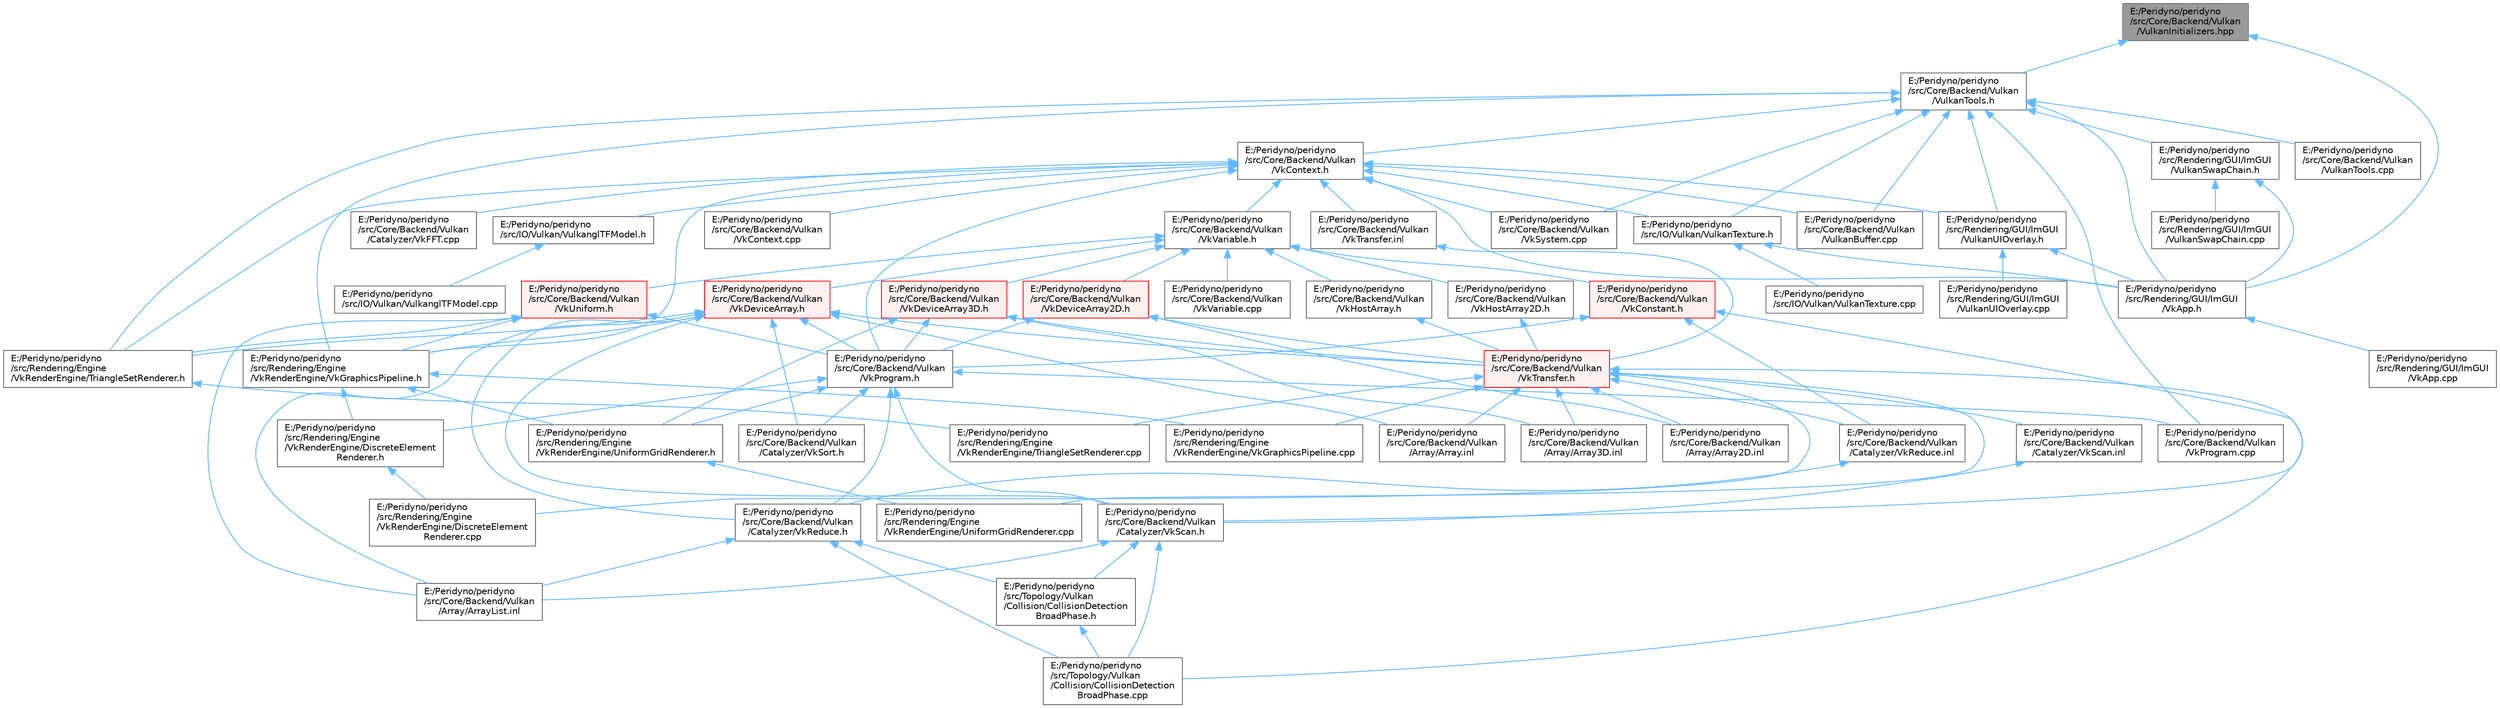 digraph "E:/Peridyno/peridyno/src/Core/Backend/Vulkan/VulkanInitializers.hpp"
{
 // LATEX_PDF_SIZE
  bgcolor="transparent";
  edge [fontname=Helvetica,fontsize=10,labelfontname=Helvetica,labelfontsize=10];
  node [fontname=Helvetica,fontsize=10,shape=box,height=0.2,width=0.4];
  Node1 [id="Node000001",label="E:/Peridyno/peridyno\l/src/Core/Backend/Vulkan\l/VulkanInitializers.hpp",height=0.2,width=0.4,color="gray40", fillcolor="grey60", style="filled", fontcolor="black",tooltip=" "];
  Node1 -> Node2 [id="edge1_Node000001_Node000002",dir="back",color="steelblue1",style="solid",tooltip=" "];
  Node2 [id="Node000002",label="E:/Peridyno/peridyno\l/src/Core/Backend/Vulkan\l/VulkanTools.h",height=0.2,width=0.4,color="grey40", fillcolor="white", style="filled",URL="$_vulkan_tools_8h.html",tooltip=" "];
  Node2 -> Node3 [id="edge2_Node000002_Node000003",dir="back",color="steelblue1",style="solid",tooltip=" "];
  Node3 [id="Node000003",label="E:/Peridyno/peridyno\l/src/Core/Backend/Vulkan\l/VkContext.h",height=0.2,width=0.4,color="grey40", fillcolor="white", style="filled",URL="$_vk_context_8h.html",tooltip=" "];
  Node3 -> Node4 [id="edge3_Node000003_Node000004",dir="back",color="steelblue1",style="solid",tooltip=" "];
  Node4 [id="Node000004",label="E:/Peridyno/peridyno\l/src/Core/Backend/Vulkan\l/Catalyzer/VkFFT.cpp",height=0.2,width=0.4,color="grey40", fillcolor="white", style="filled",URL="$_vk_f_f_t_8cpp.html",tooltip=" "];
  Node3 -> Node5 [id="edge4_Node000003_Node000005",dir="back",color="steelblue1",style="solid",tooltip=" "];
  Node5 [id="Node000005",label="E:/Peridyno/peridyno\l/src/Core/Backend/Vulkan\l/VkContext.cpp",height=0.2,width=0.4,color="grey40", fillcolor="white", style="filled",URL="$_vk_context_8cpp.html",tooltip=" "];
  Node3 -> Node6 [id="edge5_Node000003_Node000006",dir="back",color="steelblue1",style="solid",tooltip=" "];
  Node6 [id="Node000006",label="E:/Peridyno/peridyno\l/src/Core/Backend/Vulkan\l/VkProgram.h",height=0.2,width=0.4,color="grey40", fillcolor="white", style="filled",URL="$_vk_program_8h.html",tooltip=" "];
  Node6 -> Node7 [id="edge6_Node000006_Node000007",dir="back",color="steelblue1",style="solid",tooltip=" "];
  Node7 [id="Node000007",label="E:/Peridyno/peridyno\l/src/Core/Backend/Vulkan\l/Catalyzer/VkReduce.h",height=0.2,width=0.4,color="grey40", fillcolor="white", style="filled",URL="$_vk_reduce_8h.html",tooltip=" "];
  Node7 -> Node8 [id="edge7_Node000007_Node000008",dir="back",color="steelblue1",style="solid",tooltip=" "];
  Node8 [id="Node000008",label="E:/Peridyno/peridyno\l/src/Core/Backend/Vulkan\l/Array/ArrayList.inl",height=0.2,width=0.4,color="grey40", fillcolor="white", style="filled",URL="$_vulkan_2_array_2_array_list_8inl.html",tooltip=" "];
  Node7 -> Node9 [id="edge8_Node000007_Node000009",dir="back",color="steelblue1",style="solid",tooltip=" "];
  Node9 [id="Node000009",label="E:/Peridyno/peridyno\l/src/Topology/Vulkan\l/Collision/CollisionDetection\lBroadPhase.cpp",height=0.2,width=0.4,color="grey40", fillcolor="white", style="filled",URL="$_collision_detection_broad_phase_8cpp.html",tooltip=" "];
  Node7 -> Node10 [id="edge9_Node000007_Node000010",dir="back",color="steelblue1",style="solid",tooltip=" "];
  Node10 [id="Node000010",label="E:/Peridyno/peridyno\l/src/Topology/Vulkan\l/Collision/CollisionDetection\lBroadPhase.h",height=0.2,width=0.4,color="grey40", fillcolor="white", style="filled",URL="$_vulkan_2_collision_2_collision_detection_broad_phase_8h.html",tooltip=" "];
  Node10 -> Node9 [id="edge10_Node000010_Node000009",dir="back",color="steelblue1",style="solid",tooltip=" "];
  Node6 -> Node11 [id="edge11_Node000006_Node000011",dir="back",color="steelblue1",style="solid",tooltip=" "];
  Node11 [id="Node000011",label="E:/Peridyno/peridyno\l/src/Core/Backend/Vulkan\l/Catalyzer/VkScan.h",height=0.2,width=0.4,color="grey40", fillcolor="white", style="filled",URL="$_vk_scan_8h.html",tooltip=" "];
  Node11 -> Node8 [id="edge12_Node000011_Node000008",dir="back",color="steelblue1",style="solid",tooltip=" "];
  Node11 -> Node9 [id="edge13_Node000011_Node000009",dir="back",color="steelblue1",style="solid",tooltip=" "];
  Node11 -> Node10 [id="edge14_Node000011_Node000010",dir="back",color="steelblue1",style="solid",tooltip=" "];
  Node6 -> Node12 [id="edge15_Node000006_Node000012",dir="back",color="steelblue1",style="solid",tooltip=" "];
  Node12 [id="Node000012",label="E:/Peridyno/peridyno\l/src/Core/Backend/Vulkan\l/Catalyzer/VkSort.h",height=0.2,width=0.4,color="grey40", fillcolor="white", style="filled",URL="$_vk_sort_8h.html",tooltip=" "];
  Node6 -> Node13 [id="edge16_Node000006_Node000013",dir="back",color="steelblue1",style="solid",tooltip=" "];
  Node13 [id="Node000013",label="E:/Peridyno/peridyno\l/src/Core/Backend/Vulkan\l/VkProgram.cpp",height=0.2,width=0.4,color="grey40", fillcolor="white", style="filled",URL="$_vk_program_8cpp.html",tooltip=" "];
  Node6 -> Node14 [id="edge17_Node000006_Node000014",dir="back",color="steelblue1",style="solid",tooltip=" "];
  Node14 [id="Node000014",label="E:/Peridyno/peridyno\l/src/Rendering/Engine\l/VkRenderEngine/DiscreteElement\lRenderer.h",height=0.2,width=0.4,color="grey40", fillcolor="white", style="filled",URL="$_discrete_element_renderer_8h.html",tooltip=" "];
  Node14 -> Node15 [id="edge18_Node000014_Node000015",dir="back",color="steelblue1",style="solid",tooltip=" "];
  Node15 [id="Node000015",label="E:/Peridyno/peridyno\l/src/Rendering/Engine\l/VkRenderEngine/DiscreteElement\lRenderer.cpp",height=0.2,width=0.4,color="grey40", fillcolor="white", style="filled",URL="$_discrete_element_renderer_8cpp.html",tooltip=" "];
  Node6 -> Node16 [id="edge19_Node000006_Node000016",dir="back",color="steelblue1",style="solid",tooltip=" "];
  Node16 [id="Node000016",label="E:/Peridyno/peridyno\l/src/Rendering/Engine\l/VkRenderEngine/UniformGridRenderer.h",height=0.2,width=0.4,color="grey40", fillcolor="white", style="filled",URL="$_uniform_grid_renderer_8h.html",tooltip=" "];
  Node16 -> Node17 [id="edge20_Node000016_Node000017",dir="back",color="steelblue1",style="solid",tooltip=" "];
  Node17 [id="Node000017",label="E:/Peridyno/peridyno\l/src/Rendering/Engine\l/VkRenderEngine/UniformGridRenderer.cpp",height=0.2,width=0.4,color="grey40", fillcolor="white", style="filled",URL="$_uniform_grid_renderer_8cpp.html",tooltip=" "];
  Node3 -> Node18 [id="edge21_Node000003_Node000018",dir="back",color="steelblue1",style="solid",tooltip=" "];
  Node18 [id="Node000018",label="E:/Peridyno/peridyno\l/src/Core/Backend/Vulkan\l/VkSystem.cpp",height=0.2,width=0.4,color="grey40", fillcolor="white", style="filled",URL="$_vk_system_8cpp.html",tooltip=" "];
  Node3 -> Node19 [id="edge22_Node000003_Node000019",dir="back",color="steelblue1",style="solid",tooltip=" "];
  Node19 [id="Node000019",label="E:/Peridyno/peridyno\l/src/Core/Backend/Vulkan\l/VkTransfer.inl",height=0.2,width=0.4,color="grey40", fillcolor="white", style="filled",URL="$_vk_transfer_8inl.html",tooltip=" "];
  Node19 -> Node20 [id="edge23_Node000019_Node000020",dir="back",color="steelblue1",style="solid",tooltip=" "];
  Node20 [id="Node000020",label="E:/Peridyno/peridyno\l/src/Core/Backend/Vulkan\l/VkTransfer.h",height=0.2,width=0.4,color="red", fillcolor="#FFF0F0", style="filled",URL="$_vk_transfer_8h.html",tooltip=" "];
  Node20 -> Node21 [id="edge24_Node000020_Node000021",dir="back",color="steelblue1",style="solid",tooltip=" "];
  Node21 [id="Node000021",label="E:/Peridyno/peridyno\l/src/Core/Backend/Vulkan\l/Array/Array.inl",height=0.2,width=0.4,color="grey40", fillcolor="white", style="filled",URL="$_vulkan_2_array_2_array_8inl.html",tooltip=" "];
  Node20 -> Node22 [id="edge25_Node000020_Node000022",dir="back",color="steelblue1",style="solid",tooltip=" "];
  Node22 [id="Node000022",label="E:/Peridyno/peridyno\l/src/Core/Backend/Vulkan\l/Array/Array2D.inl",height=0.2,width=0.4,color="grey40", fillcolor="white", style="filled",URL="$_vulkan_2_array_2_array2_d_8inl.html",tooltip=" "];
  Node20 -> Node23 [id="edge26_Node000020_Node000023",dir="back",color="steelblue1",style="solid",tooltip=" "];
  Node23 [id="Node000023",label="E:/Peridyno/peridyno\l/src/Core/Backend/Vulkan\l/Array/Array3D.inl",height=0.2,width=0.4,color="grey40", fillcolor="white", style="filled",URL="$_vulkan_2_array_2_array3_d_8inl.html",tooltip=" "];
  Node20 -> Node24 [id="edge27_Node000020_Node000024",dir="back",color="steelblue1",style="solid",tooltip=" "];
  Node24 [id="Node000024",label="E:/Peridyno/peridyno\l/src/Core/Backend/Vulkan\l/Catalyzer/VkReduce.inl",height=0.2,width=0.4,color="grey40", fillcolor="white", style="filled",URL="$_vk_reduce_8inl.html",tooltip=" "];
  Node24 -> Node7 [id="edge28_Node000024_Node000007",dir="back",color="steelblue1",style="solid",tooltip=" "];
  Node20 -> Node25 [id="edge29_Node000020_Node000025",dir="back",color="steelblue1",style="solid",tooltip=" "];
  Node25 [id="Node000025",label="E:/Peridyno/peridyno\l/src/Core/Backend/Vulkan\l/Catalyzer/VkScan.inl",height=0.2,width=0.4,color="grey40", fillcolor="white", style="filled",URL="$_vk_scan_8inl.html",tooltip=" "];
  Node25 -> Node11 [id="edge30_Node000025_Node000011",dir="back",color="steelblue1",style="solid",tooltip=" "];
  Node20 -> Node15 [id="edge31_Node000020_Node000015",dir="back",color="steelblue1",style="solid",tooltip=" "];
  Node20 -> Node27 [id="edge32_Node000020_Node000027",dir="back",color="steelblue1",style="solid",tooltip=" "];
  Node27 [id="Node000027",label="E:/Peridyno/peridyno\l/src/Rendering/Engine\l/VkRenderEngine/TriangleSetRenderer.cpp",height=0.2,width=0.4,color="grey40", fillcolor="white", style="filled",URL="$_triangle_set_renderer_8cpp.html",tooltip=" "];
  Node20 -> Node17 [id="edge33_Node000020_Node000017",dir="back",color="steelblue1",style="solid",tooltip=" "];
  Node20 -> Node28 [id="edge34_Node000020_Node000028",dir="back",color="steelblue1",style="solid",tooltip=" "];
  Node28 [id="Node000028",label="E:/Peridyno/peridyno\l/src/Rendering/Engine\l/VkRenderEngine/VkGraphicsPipeline.cpp",height=0.2,width=0.4,color="grey40", fillcolor="white", style="filled",URL="$_vk_graphics_pipeline_8cpp.html",tooltip=" "];
  Node20 -> Node9 [id="edge35_Node000020_Node000009",dir="back",color="steelblue1",style="solid",tooltip=" "];
  Node3 -> Node33 [id="edge36_Node000003_Node000033",dir="back",color="steelblue1",style="solid",tooltip=" "];
  Node33 [id="Node000033",label="E:/Peridyno/peridyno\l/src/Core/Backend/Vulkan\l/VkVariable.h",height=0.2,width=0.4,color="grey40", fillcolor="white", style="filled",URL="$_vk_variable_8h.html",tooltip=" "];
  Node33 -> Node34 [id="edge37_Node000033_Node000034",dir="back",color="steelblue1",style="solid",tooltip=" "];
  Node34 [id="Node000034",label="E:/Peridyno/peridyno\l/src/Core/Backend/Vulkan\l/VkConstant.h",height=0.2,width=0.4,color="red", fillcolor="#FFF0F0", style="filled",URL="$_vk_constant_8h.html",tooltip=" "];
  Node34 -> Node24 [id="edge38_Node000034_Node000024",dir="back",color="steelblue1",style="solid",tooltip=" "];
  Node34 -> Node11 [id="edge39_Node000034_Node000011",dir="back",color="steelblue1",style="solid",tooltip=" "];
  Node34 -> Node6 [id="edge40_Node000034_Node000006",dir="back",color="steelblue1",style="solid",tooltip=" "];
  Node33 -> Node36 [id="edge41_Node000033_Node000036",dir="back",color="steelblue1",style="solid",tooltip=" "];
  Node36 [id="Node000036",label="E:/Peridyno/peridyno\l/src/Core/Backend/Vulkan\l/VkDeviceArray.h",height=0.2,width=0.4,color="red", fillcolor="#FFF0F0", style="filled",URL="$_vk_device_array_8h.html",tooltip=" "];
  Node36 -> Node21 [id="edge42_Node000036_Node000021",dir="back",color="steelblue1",style="solid",tooltip=" "];
  Node36 -> Node8 [id="edge43_Node000036_Node000008",dir="back",color="steelblue1",style="solid",tooltip=" "];
  Node36 -> Node7 [id="edge44_Node000036_Node000007",dir="back",color="steelblue1",style="solid",tooltip=" "];
  Node36 -> Node11 [id="edge45_Node000036_Node000011",dir="back",color="steelblue1",style="solid",tooltip=" "];
  Node36 -> Node12 [id="edge46_Node000036_Node000012",dir="back",color="steelblue1",style="solid",tooltip=" "];
  Node36 -> Node6 [id="edge47_Node000036_Node000006",dir="back",color="steelblue1",style="solid",tooltip=" "];
  Node36 -> Node20 [id="edge48_Node000036_Node000020",dir="back",color="steelblue1",style="solid",tooltip=" "];
  Node36 -> Node37 [id="edge49_Node000036_Node000037",dir="back",color="steelblue1",style="solid",tooltip=" "];
  Node37 [id="Node000037",label="E:/Peridyno/peridyno\l/src/Rendering/Engine\l/VkRenderEngine/TriangleSetRenderer.h",height=0.2,width=0.4,color="grey40", fillcolor="white", style="filled",URL="$_triangle_set_renderer_8h.html",tooltip=" "];
  Node37 -> Node27 [id="edge50_Node000037_Node000027",dir="back",color="steelblue1",style="solid",tooltip=" "];
  Node36 -> Node38 [id="edge51_Node000036_Node000038",dir="back",color="steelblue1",style="solid",tooltip=" "];
  Node38 [id="Node000038",label="E:/Peridyno/peridyno\l/src/Rendering/Engine\l/VkRenderEngine/VkGraphicsPipeline.h",height=0.2,width=0.4,color="grey40", fillcolor="white", style="filled",URL="$_vk_graphics_pipeline_8h.html",tooltip=" "];
  Node38 -> Node14 [id="edge52_Node000038_Node000014",dir="back",color="steelblue1",style="solid",tooltip=" "];
  Node38 -> Node16 [id="edge53_Node000038_Node000016",dir="back",color="steelblue1",style="solid",tooltip=" "];
  Node38 -> Node28 [id="edge54_Node000038_Node000028",dir="back",color="steelblue1",style="solid",tooltip=" "];
  Node33 -> Node46 [id="edge55_Node000033_Node000046",dir="back",color="steelblue1",style="solid",tooltip=" "];
  Node46 [id="Node000046",label="E:/Peridyno/peridyno\l/src/Core/Backend/Vulkan\l/VkDeviceArray2D.h",height=0.2,width=0.4,color="red", fillcolor="#FFF0F0", style="filled",URL="$_vk_device_array2_d_8h.html",tooltip=" "];
  Node46 -> Node22 [id="edge56_Node000046_Node000022",dir="back",color="steelblue1",style="solid",tooltip=" "];
  Node46 -> Node6 [id="edge57_Node000046_Node000006",dir="back",color="steelblue1",style="solid",tooltip=" "];
  Node46 -> Node20 [id="edge58_Node000046_Node000020",dir="back",color="steelblue1",style="solid",tooltip=" "];
  Node33 -> Node48 [id="edge59_Node000033_Node000048",dir="back",color="steelblue1",style="solid",tooltip=" "];
  Node48 [id="Node000048",label="E:/Peridyno/peridyno\l/src/Core/Backend/Vulkan\l/VkDeviceArray3D.h",height=0.2,width=0.4,color="red", fillcolor="#FFF0F0", style="filled",URL="$_vk_device_array3_d_8h.html",tooltip=" "];
  Node48 -> Node23 [id="edge60_Node000048_Node000023",dir="back",color="steelblue1",style="solid",tooltip=" "];
  Node48 -> Node6 [id="edge61_Node000048_Node000006",dir="back",color="steelblue1",style="solid",tooltip=" "];
  Node48 -> Node20 [id="edge62_Node000048_Node000020",dir="back",color="steelblue1",style="solid",tooltip=" "];
  Node48 -> Node16 [id="edge63_Node000048_Node000016",dir="back",color="steelblue1",style="solid",tooltip=" "];
  Node33 -> Node51 [id="edge64_Node000033_Node000051",dir="back",color="steelblue1",style="solid",tooltip=" "];
  Node51 [id="Node000051",label="E:/Peridyno/peridyno\l/src/Core/Backend/Vulkan\l/VkHostArray.h",height=0.2,width=0.4,color="grey40", fillcolor="white", style="filled",URL="$_vk_host_array_8h.html",tooltip=" "];
  Node51 -> Node20 [id="edge65_Node000051_Node000020",dir="back",color="steelblue1",style="solid",tooltip=" "];
  Node33 -> Node52 [id="edge66_Node000033_Node000052",dir="back",color="steelblue1",style="solid",tooltip=" "];
  Node52 [id="Node000052",label="E:/Peridyno/peridyno\l/src/Core/Backend/Vulkan\l/VkHostArray2D.h",height=0.2,width=0.4,color="grey40", fillcolor="white", style="filled",URL="$_vk_host_array2_d_8h.html",tooltip=" "];
  Node52 -> Node20 [id="edge67_Node000052_Node000020",dir="back",color="steelblue1",style="solid",tooltip=" "];
  Node33 -> Node53 [id="edge68_Node000033_Node000053",dir="back",color="steelblue1",style="solid",tooltip=" "];
  Node53 [id="Node000053",label="E:/Peridyno/peridyno\l/src/Core/Backend/Vulkan\l/VkUniform.h",height=0.2,width=0.4,color="red", fillcolor="#FFF0F0", style="filled",URL="$_vk_uniform_8h.html",tooltip=" "];
  Node53 -> Node8 [id="edge69_Node000053_Node000008",dir="back",color="steelblue1",style="solid",tooltip=" "];
  Node53 -> Node6 [id="edge70_Node000053_Node000006",dir="back",color="steelblue1",style="solid",tooltip=" "];
  Node53 -> Node37 [id="edge71_Node000053_Node000037",dir="back",color="steelblue1",style="solid",tooltip=" "];
  Node53 -> Node38 [id="edge72_Node000053_Node000038",dir="back",color="steelblue1",style="solid",tooltip=" "];
  Node33 -> Node55 [id="edge73_Node000033_Node000055",dir="back",color="steelblue1",style="solid",tooltip=" "];
  Node55 [id="Node000055",label="E:/Peridyno/peridyno\l/src/Core/Backend/Vulkan\l/VkVariable.cpp",height=0.2,width=0.4,color="grey40", fillcolor="white", style="filled",URL="$_vk_variable_8cpp.html",tooltip=" "];
  Node3 -> Node56 [id="edge74_Node000003_Node000056",dir="back",color="steelblue1",style="solid",tooltip=" "];
  Node56 [id="Node000056",label="E:/Peridyno/peridyno\l/src/Core/Backend/Vulkan\l/VulkanBuffer.cpp",height=0.2,width=0.4,color="grey40", fillcolor="white", style="filled",URL="$_vulkan_buffer_8cpp.html",tooltip=" "];
  Node3 -> Node57 [id="edge75_Node000003_Node000057",dir="back",color="steelblue1",style="solid",tooltip=" "];
  Node57 [id="Node000057",label="E:/Peridyno/peridyno\l/src/IO/Vulkan/VulkanTexture.h",height=0.2,width=0.4,color="grey40", fillcolor="white", style="filled",URL="$_vulkan_texture_8h.html",tooltip=" "];
  Node57 -> Node58 [id="edge76_Node000057_Node000058",dir="back",color="steelblue1",style="solid",tooltip=" "];
  Node58 [id="Node000058",label="E:/Peridyno/peridyno\l/src/IO/Vulkan/VulkanTexture.cpp",height=0.2,width=0.4,color="grey40", fillcolor="white", style="filled",URL="$_vulkan_texture_8cpp.html",tooltip=" "];
  Node57 -> Node59 [id="edge77_Node000057_Node000059",dir="back",color="steelblue1",style="solid",tooltip=" "];
  Node59 [id="Node000059",label="E:/Peridyno/peridyno\l/src/Rendering/GUI/ImGUI\l/VkApp.h",height=0.2,width=0.4,color="grey40", fillcolor="white", style="filled",URL="$_vk_app_8h.html",tooltip=" "];
  Node59 -> Node60 [id="edge78_Node000059_Node000060",dir="back",color="steelblue1",style="solid",tooltip=" "];
  Node60 [id="Node000060",label="E:/Peridyno/peridyno\l/src/Rendering/GUI/ImGUI\l/VkApp.cpp",height=0.2,width=0.4,color="grey40", fillcolor="white", style="filled",URL="$_vk_app_8cpp.html",tooltip=" "];
  Node3 -> Node61 [id="edge79_Node000003_Node000061",dir="back",color="steelblue1",style="solid",tooltip=" "];
  Node61 [id="Node000061",label="E:/Peridyno/peridyno\l/src/IO/Vulkan/VulkanglTFModel.h",height=0.2,width=0.4,color="grey40", fillcolor="white", style="filled",URL="$_vulkangl_t_f_model_8h.html",tooltip=" "];
  Node61 -> Node62 [id="edge80_Node000061_Node000062",dir="back",color="steelblue1",style="solid",tooltip=" "];
  Node62 [id="Node000062",label="E:/Peridyno/peridyno\l/src/IO/Vulkan/VulkanglTFModel.cpp",height=0.2,width=0.4,color="grey40", fillcolor="white", style="filled",URL="$_vulkangl_t_f_model_8cpp.html",tooltip=" "];
  Node3 -> Node37 [id="edge81_Node000003_Node000037",dir="back",color="steelblue1",style="solid",tooltip=" "];
  Node3 -> Node38 [id="edge82_Node000003_Node000038",dir="back",color="steelblue1",style="solid",tooltip=" "];
  Node3 -> Node59 [id="edge83_Node000003_Node000059",dir="back",color="steelblue1",style="solid",tooltip=" "];
  Node3 -> Node63 [id="edge84_Node000003_Node000063",dir="back",color="steelblue1",style="solid",tooltip=" "];
  Node63 [id="Node000063",label="E:/Peridyno/peridyno\l/src/Rendering/GUI/ImGUI\l/VulkanUIOverlay.h",height=0.2,width=0.4,color="grey40", fillcolor="white", style="filled",URL="$_vulkan_u_i_overlay_8h.html",tooltip=" "];
  Node63 -> Node59 [id="edge85_Node000063_Node000059",dir="back",color="steelblue1",style="solid",tooltip=" "];
  Node63 -> Node64 [id="edge86_Node000063_Node000064",dir="back",color="steelblue1",style="solid",tooltip=" "];
  Node64 [id="Node000064",label="E:/Peridyno/peridyno\l/src/Rendering/GUI/ImGUI\l/VulkanUIOverlay.cpp",height=0.2,width=0.4,color="grey40", fillcolor="white", style="filled",URL="$_vulkan_u_i_overlay_8cpp.html",tooltip=" "];
  Node2 -> Node13 [id="edge87_Node000002_Node000013",dir="back",color="steelblue1",style="solid",tooltip=" "];
  Node2 -> Node18 [id="edge88_Node000002_Node000018",dir="back",color="steelblue1",style="solid",tooltip=" "];
  Node2 -> Node56 [id="edge89_Node000002_Node000056",dir="back",color="steelblue1",style="solid",tooltip=" "];
  Node2 -> Node65 [id="edge90_Node000002_Node000065",dir="back",color="steelblue1",style="solid",tooltip=" "];
  Node65 [id="Node000065",label="E:/Peridyno/peridyno\l/src/Core/Backend/Vulkan\l/VulkanTools.cpp",height=0.2,width=0.4,color="grey40", fillcolor="white", style="filled",URL="$_vulkan_tools_8cpp.html",tooltip=" "];
  Node2 -> Node57 [id="edge91_Node000002_Node000057",dir="back",color="steelblue1",style="solid",tooltip=" "];
  Node2 -> Node37 [id="edge92_Node000002_Node000037",dir="back",color="steelblue1",style="solid",tooltip=" "];
  Node2 -> Node38 [id="edge93_Node000002_Node000038",dir="back",color="steelblue1",style="solid",tooltip=" "];
  Node2 -> Node59 [id="edge94_Node000002_Node000059",dir="back",color="steelblue1",style="solid",tooltip=" "];
  Node2 -> Node66 [id="edge95_Node000002_Node000066",dir="back",color="steelblue1",style="solid",tooltip=" "];
  Node66 [id="Node000066",label="E:/Peridyno/peridyno\l/src/Rendering/GUI/ImGUI\l/VulkanSwapChain.h",height=0.2,width=0.4,color="grey40", fillcolor="white", style="filled",URL="$_vulkan_swap_chain_8h.html",tooltip=" "];
  Node66 -> Node59 [id="edge96_Node000066_Node000059",dir="back",color="steelblue1",style="solid",tooltip=" "];
  Node66 -> Node67 [id="edge97_Node000066_Node000067",dir="back",color="steelblue1",style="solid",tooltip=" "];
  Node67 [id="Node000067",label="E:/Peridyno/peridyno\l/src/Rendering/GUI/ImGUI\l/VulkanSwapChain.cpp",height=0.2,width=0.4,color="grey40", fillcolor="white", style="filled",URL="$_vulkan_swap_chain_8cpp.html",tooltip=" "];
  Node2 -> Node63 [id="edge98_Node000002_Node000063",dir="back",color="steelblue1",style="solid",tooltip=" "];
  Node1 -> Node59 [id="edge99_Node000001_Node000059",dir="back",color="steelblue1",style="solid",tooltip=" "];
}
